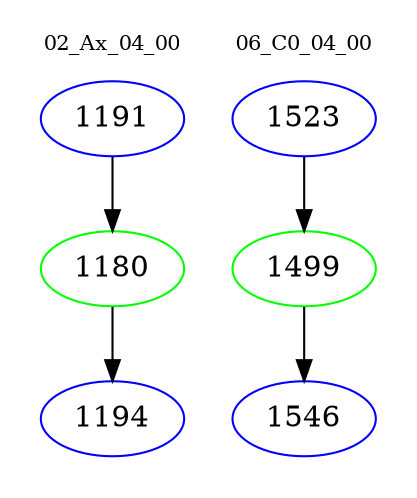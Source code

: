 digraph{
subgraph cluster_0 {
color = white
label = "02_Ax_04_00";
fontsize=10;
T0_1191 [label="1191", color="blue"]
T0_1191 -> T0_1180 [color="black"]
T0_1180 [label="1180", color="green"]
T0_1180 -> T0_1194 [color="black"]
T0_1194 [label="1194", color="blue"]
}
subgraph cluster_1 {
color = white
label = "06_C0_04_00";
fontsize=10;
T1_1523 [label="1523", color="blue"]
T1_1523 -> T1_1499 [color="black"]
T1_1499 [label="1499", color="green"]
T1_1499 -> T1_1546 [color="black"]
T1_1546 [label="1546", color="blue"]
}
}
